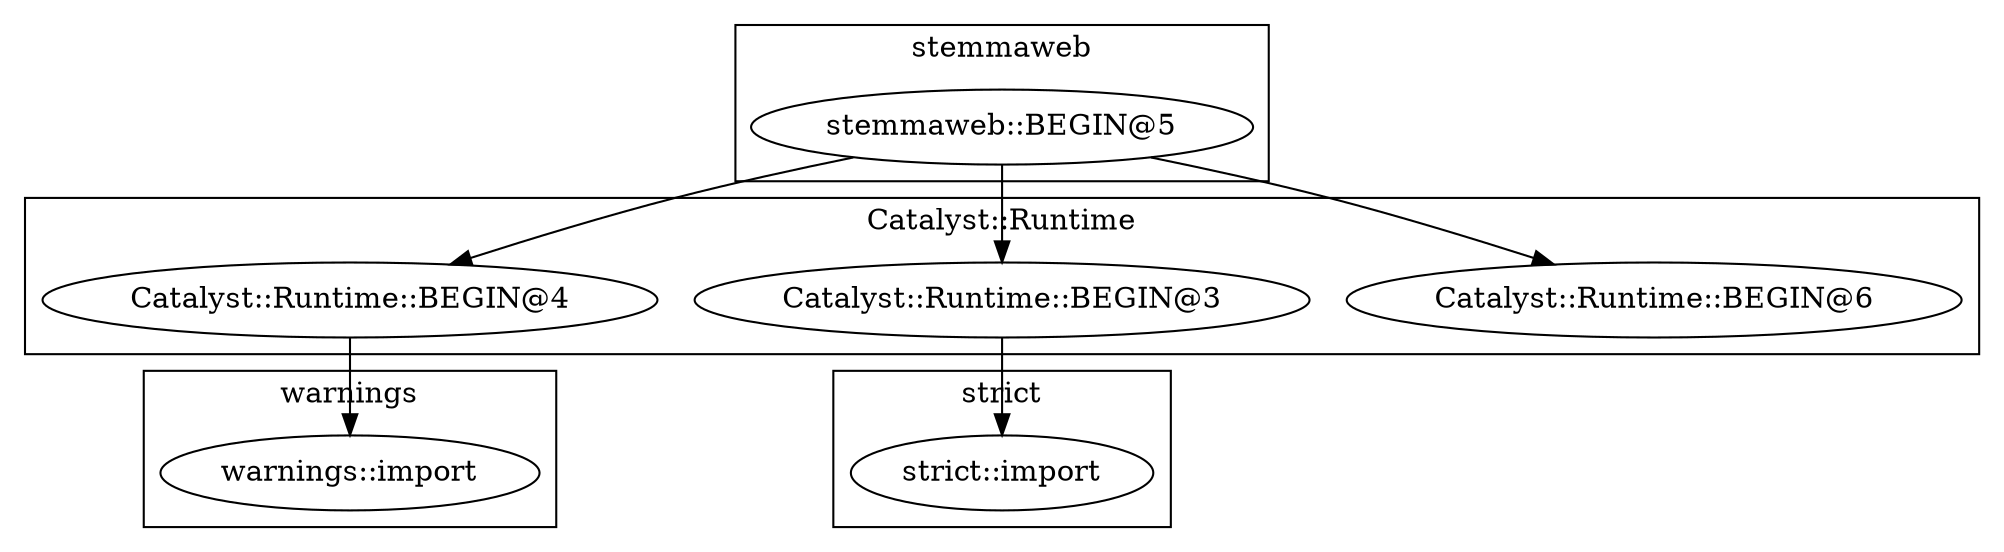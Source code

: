 digraph {
graph [overlap=false]
subgraph cluster_Catalyst_Runtime {
	label="Catalyst::Runtime";
	"Catalyst::Runtime::BEGIN@6";
	"Catalyst::Runtime::BEGIN@4";
	"Catalyst::Runtime::BEGIN@3";
}
subgraph cluster_warnings {
	label="warnings";
	"warnings::import";
}
subgraph cluster_strict {
	label="strict";
	"strict::import";
}
subgraph cluster_stemmaweb {
	label="stemmaweb";
	"stemmaweb::BEGIN@5";
}
"Catalyst::Runtime::BEGIN@3" -> "strict::import";
"stemmaweb::BEGIN@5" -> "Catalyst::Runtime::BEGIN@4";
"Catalyst::Runtime::BEGIN@4" -> "warnings::import";
"stemmaweb::BEGIN@5" -> "Catalyst::Runtime::BEGIN@6";
"stemmaweb::BEGIN@5" -> "Catalyst::Runtime::BEGIN@3";
}
